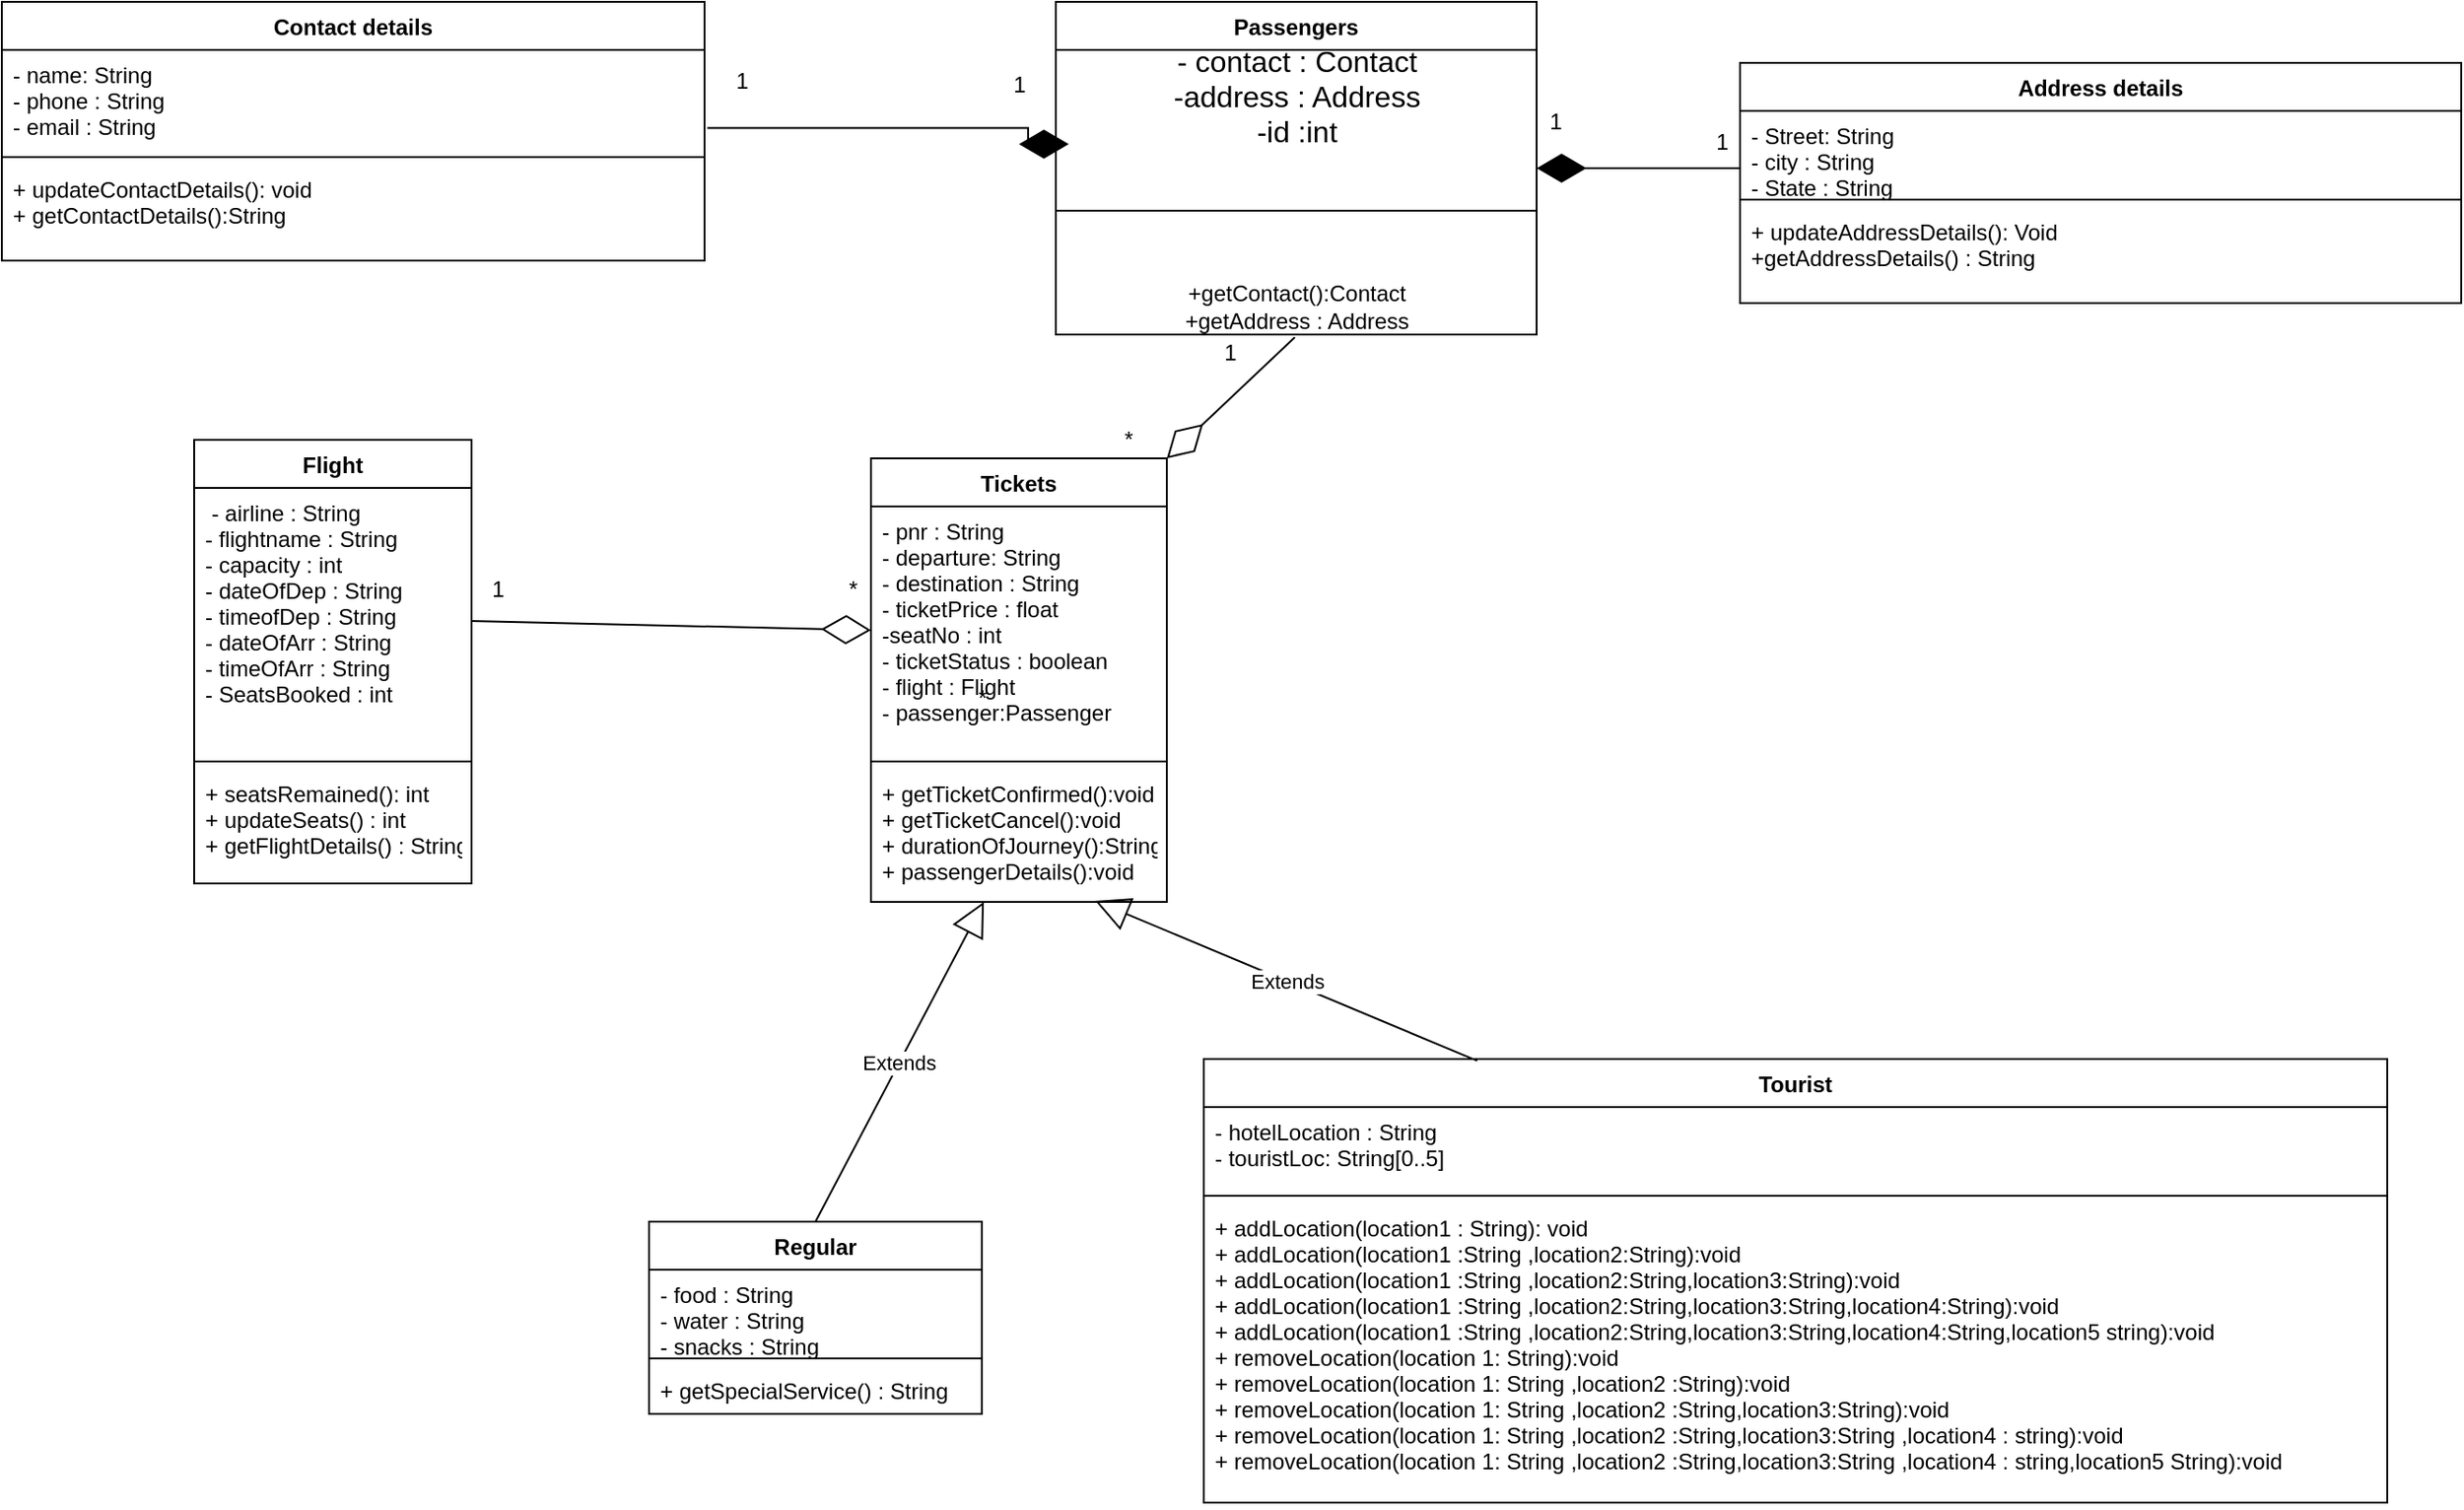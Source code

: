 <mxfile version="15.5.2" type="device"><diagram id="C5RBs43oDa-KdzZeNtuy" name="Page-1"><mxGraphModel dx="1038" dy="547" grid="1" gridSize="11" guides="1" tooltips="1" connect="1" arrows="1" fold="1" page="1" pageScale="1" pageWidth="2000" pageHeight="2000" math="0" shadow="0"><root><mxCell id="WIyWlLk6GJQsqaUBKTNV-0"/><mxCell id="WIyWlLk6GJQsqaUBKTNV-1" parent="WIyWlLk6GJQsqaUBKTNV-0"/><mxCell id="fG33aQgqh0JgCAST8S03-0" value="Tickets" style="swimlane;fontStyle=1;align=center;verticalAlign=top;childLayout=stackLayout;horizontal=1;startSize=26;horizontalStack=0;resizeParent=1;resizeParentMax=0;resizeLast=0;collapsible=1;marginBottom=0;" parent="WIyWlLk6GJQsqaUBKTNV-1" vertex="1"><mxGeometry x="1620" y="610" width="160" height="240" as="geometry"/></mxCell><mxCell id="fG33aQgqh0JgCAST8S03-1" value="- pnr : String&#10;- departure: String&#10;- destination : String&#10;- ticketPrice : float&#10;-seatNo : int&#10;- ticketStatus : boolean&#10;- flight : Flight&#10;- passenger:Passenger" style="text;strokeColor=none;fillColor=none;align=left;verticalAlign=top;spacingLeft=4;spacingRight=4;overflow=hidden;rotatable=0;points=[[0,0.5],[1,0.5]];portConstraint=eastwest;" parent="fG33aQgqh0JgCAST8S03-0" vertex="1"><mxGeometry y="26" width="160" height="134" as="geometry"/></mxCell><mxCell id="fG33aQgqh0JgCAST8S03-2" value="" style="line;strokeWidth=1;fillColor=none;align=left;verticalAlign=middle;spacingTop=-1;spacingLeft=3;spacingRight=3;rotatable=0;labelPosition=right;points=[];portConstraint=eastwest;" parent="fG33aQgqh0JgCAST8S03-0" vertex="1"><mxGeometry y="160" width="160" height="8" as="geometry"/></mxCell><mxCell id="fG33aQgqh0JgCAST8S03-3" value="+ getTicketConfirmed():void&#10;+ getTicketCancel():void&#10;+ durationOfJourney():String&#10;+ passengerDetails():void" style="text;strokeColor=none;fillColor=none;align=left;verticalAlign=top;spacingLeft=4;spacingRight=4;overflow=hidden;rotatable=0;points=[[0,0.5],[1,0.5]];portConstraint=eastwest;" parent="fG33aQgqh0JgCAST8S03-0" vertex="1"><mxGeometry y="168" width="160" height="72" as="geometry"/></mxCell><mxCell id="fG33aQgqh0JgCAST8S03-4" value="Flight" style="swimlane;fontStyle=1;align=center;verticalAlign=top;childLayout=stackLayout;horizontal=1;startSize=26;horizontalStack=0;resizeParent=1;resizeParentMax=0;resizeLast=0;collapsible=1;marginBottom=0;" parent="WIyWlLk6GJQsqaUBKTNV-1" vertex="1"><mxGeometry x="1254" y="600" width="150" height="240" as="geometry"/></mxCell><mxCell id="fG33aQgqh0JgCAST8S03-5" value=" - airline : String&#10;- flightname : String&#10;- capacity : int&#10;- dateOfDep : String&#10;- timeofDep : String&#10;- dateOfArr : String&#10;- timeOfArr : String&#10;- SeatsBooked : int&#10;" style="text;strokeColor=none;fillColor=none;align=left;verticalAlign=top;spacingLeft=4;spacingRight=4;overflow=hidden;rotatable=0;points=[[0,0.5],[1,0.5]];portConstraint=eastwest;" parent="fG33aQgqh0JgCAST8S03-4" vertex="1"><mxGeometry y="26" width="150" height="144" as="geometry"/></mxCell><mxCell id="fG33aQgqh0JgCAST8S03-6" value="" style="line;strokeWidth=1;fillColor=none;align=left;verticalAlign=middle;spacingTop=-1;spacingLeft=3;spacingRight=3;rotatable=0;labelPosition=right;points=[];portConstraint=eastwest;" parent="fG33aQgqh0JgCAST8S03-4" vertex="1"><mxGeometry y="170" width="150" height="8" as="geometry"/></mxCell><mxCell id="fG33aQgqh0JgCAST8S03-7" value="+ seatsRemained(): int&#10;+ updateSeats() : int&#10;+ getFlightDetails() : String[]" style="text;strokeColor=none;fillColor=none;align=left;verticalAlign=top;spacingLeft=4;spacingRight=4;overflow=hidden;rotatable=0;points=[[0,0.5],[1,0.5]];portConstraint=eastwest;" parent="fG33aQgqh0JgCAST8S03-4" vertex="1"><mxGeometry y="178" width="150" height="62" as="geometry"/></mxCell><mxCell id="fG33aQgqh0JgCAST8S03-16" value="Passengers" style="swimlane;fontStyle=1;align=center;verticalAlign=top;childLayout=stackLayout;horizontal=1;startSize=26;horizontalStack=0;resizeParent=1;resizeParentMax=0;resizeLast=0;collapsible=1;marginBottom=0;" parent="WIyWlLk6GJQsqaUBKTNV-1" vertex="1"><mxGeometry x="1720" y="363" width="260" height="180" as="geometry"/></mxCell><mxCell id="Vi2VjBSGkOoYdpa6lLag-0" value="&lt;font style=&quot;font-size: 16px&quot;&gt;- contact : Contact&lt;br&gt;-address : Address&lt;br&gt;-id :int&lt;br&gt;&lt;/font&gt;" style="text;html=1;align=center;verticalAlign=middle;resizable=0;points=[];autosize=1;strokeColor=none;fillColor=none;" parent="fG33aQgqh0JgCAST8S03-16" vertex="1"><mxGeometry y="26" width="260" height="50" as="geometry"/></mxCell><mxCell id="fG33aQgqh0JgCAST8S03-18" value="" style="line;strokeWidth=1;fillColor=none;align=left;verticalAlign=middle;spacingTop=-1;spacingLeft=3;spacingRight=3;rotatable=0;labelPosition=right;points=[];portConstraint=eastwest;" parent="fG33aQgqh0JgCAST8S03-16" vertex="1"><mxGeometry y="76" width="260" height="74" as="geometry"/></mxCell><mxCell id="b3Tzq_6gHpUR2Sy8V9t9-0" value="+getContact():Contact&lt;br&gt;+getAddress : Address" style="text;html=1;align=center;verticalAlign=middle;resizable=0;points=[];autosize=1;strokeColor=none;fillColor=none;" vertex="1" parent="fG33aQgqh0JgCAST8S03-16"><mxGeometry y="150" width="260" height="30" as="geometry"/></mxCell><mxCell id="fG33aQgqh0JgCAST8S03-20" value="Regular" style="swimlane;fontStyle=1;align=center;verticalAlign=top;childLayout=stackLayout;horizontal=1;startSize=26;horizontalStack=0;resizeParent=1;resizeParentMax=0;resizeLast=0;collapsible=1;marginBottom=0;" parent="WIyWlLk6GJQsqaUBKTNV-1" vertex="1"><mxGeometry x="1500" y="1023" width="180" height="104" as="geometry"/></mxCell><mxCell id="fG33aQgqh0JgCAST8S03-21" value="- food : String&#10;- water : String&#10;- snacks : String&#10;-" style="text;strokeColor=none;fillColor=none;align=left;verticalAlign=top;spacingLeft=4;spacingRight=4;overflow=hidden;rotatable=0;points=[[0,0.5],[1,0.5]];portConstraint=eastwest;" parent="fG33aQgqh0JgCAST8S03-20" vertex="1"><mxGeometry y="26" width="180" height="44" as="geometry"/></mxCell><mxCell id="fG33aQgqh0JgCAST8S03-22" value="" style="line;strokeWidth=1;fillColor=none;align=left;verticalAlign=middle;spacingTop=-1;spacingLeft=3;spacingRight=3;rotatable=0;labelPosition=right;points=[];portConstraint=eastwest;" parent="fG33aQgqh0JgCAST8S03-20" vertex="1"><mxGeometry y="70" width="180" height="8" as="geometry"/></mxCell><mxCell id="PzXyu7IofLrONJV5-xDt-17" value="+ getSpecialService() : String" style="text;strokeColor=none;fillColor=none;align=left;verticalAlign=top;spacingLeft=4;spacingRight=4;overflow=hidden;rotatable=0;points=[[0,0.5],[1,0.5]];portConstraint=eastwest;" parent="fG33aQgqh0JgCAST8S03-20" vertex="1"><mxGeometry y="78" width="180" height="26" as="geometry"/></mxCell><mxCell id="fG33aQgqh0JgCAST8S03-24" value="Tourist" style="swimlane;fontStyle=1;align=center;verticalAlign=top;childLayout=stackLayout;horizontal=1;startSize=26;horizontalStack=0;resizeParent=1;resizeParentMax=0;resizeLast=0;collapsible=1;marginBottom=0;" parent="WIyWlLk6GJQsqaUBKTNV-1" vertex="1"><mxGeometry x="1800" y="935" width="640" height="240" as="geometry"/></mxCell><mxCell id="fG33aQgqh0JgCAST8S03-25" value="- hotelLocation : String&#10;- touristLoc: String[0..5]" style="text;strokeColor=none;fillColor=none;align=left;verticalAlign=top;spacingLeft=4;spacingRight=4;overflow=hidden;rotatable=0;points=[[0,0.5],[1,0.5]];portConstraint=eastwest;" parent="fG33aQgqh0JgCAST8S03-24" vertex="1"><mxGeometry y="26" width="640" height="44" as="geometry"/></mxCell><mxCell id="fG33aQgqh0JgCAST8S03-26" value="" style="line;strokeWidth=1;fillColor=none;align=left;verticalAlign=middle;spacingTop=-1;spacingLeft=3;spacingRight=3;rotatable=0;labelPosition=right;points=[];portConstraint=eastwest;" parent="fG33aQgqh0JgCAST8S03-24" vertex="1"><mxGeometry y="70" width="640" height="8" as="geometry"/></mxCell><mxCell id="fG33aQgqh0JgCAST8S03-27" value="+ addLocation(location1 : String): void&#10;+ addLocation(location1 :String ,location2:String):void&#10;+ addLocation(location1 :String ,location2:String,location3:String):void&#10;+ addLocation(location1 :String ,location2:String,location3:String,location4:String):void&#10;+ addLocation(location1 :String ,location2:String,location3:String,location4:String,location5 string):void&#10;+ removeLocation(location 1: String):void&#10;+ removeLocation(location 1: String ,location2 :String):void&#10;+ removeLocation(location 1: String ,location2 :String,location3:String):void&#10;+ removeLocation(location 1: String ,location2 :String,location3:String ,location4 : string):void&#10;+ removeLocation(location 1: String ,location2 :String,location3:String ,location4 : string,location5 String):void" style="text;strokeColor=none;fillColor=none;align=left;verticalAlign=top;spacingLeft=4;spacingRight=4;overflow=hidden;rotatable=0;points=[[0,0.5],[1,0.5]];portConstraint=eastwest;" parent="fG33aQgqh0JgCAST8S03-24" vertex="1"><mxGeometry y="78" width="640" height="162" as="geometry"/></mxCell><mxCell id="fG33aQgqh0JgCAST8S03-32" value="Contact details" style="swimlane;fontStyle=1;align=center;verticalAlign=top;childLayout=stackLayout;horizontal=1;startSize=26;horizontalStack=0;resizeParent=1;resizeParentMax=0;resizeLast=0;collapsible=1;marginBottom=0;" parent="WIyWlLk6GJQsqaUBKTNV-1" vertex="1"><mxGeometry x="1150" y="363" width="380" height="140" as="geometry"/></mxCell><mxCell id="fG33aQgqh0JgCAST8S03-33" value="- name: String&#10;- phone : String&#10;- email : String&#10;" style="text;strokeColor=none;fillColor=none;align=left;verticalAlign=top;spacingLeft=4;spacingRight=4;overflow=hidden;rotatable=0;points=[[0,0.5],[1,0.5]];portConstraint=eastwest;" parent="fG33aQgqh0JgCAST8S03-32" vertex="1"><mxGeometry y="26" width="380" height="54" as="geometry"/></mxCell><mxCell id="fG33aQgqh0JgCAST8S03-34" value="" style="line;strokeWidth=1;fillColor=none;align=left;verticalAlign=middle;spacingTop=-1;spacingLeft=3;spacingRight=3;rotatable=0;labelPosition=right;points=[];portConstraint=eastwest;" parent="fG33aQgqh0JgCAST8S03-32" vertex="1"><mxGeometry y="80" width="380" height="8" as="geometry"/></mxCell><mxCell id="fG33aQgqh0JgCAST8S03-35" value="+ updateContactDetails(): void&#10;+ getContactDetails():String" style="text;strokeColor=none;fillColor=none;align=left;verticalAlign=top;spacingLeft=4;spacingRight=4;overflow=hidden;rotatable=0;points=[[0,0.5],[1,0.5]];portConstraint=eastwest;" parent="fG33aQgqh0JgCAST8S03-32" vertex="1"><mxGeometry y="88" width="380" height="52" as="geometry"/></mxCell><mxCell id="fG33aQgqh0JgCAST8S03-36" value="Address details" style="swimlane;fontStyle=1;align=center;verticalAlign=top;childLayout=stackLayout;horizontal=1;startSize=26;horizontalStack=0;resizeParent=1;resizeParentMax=0;resizeLast=0;collapsible=1;marginBottom=0;" parent="WIyWlLk6GJQsqaUBKTNV-1" vertex="1"><mxGeometry x="2090" y="396" width="390" height="130" as="geometry"/></mxCell><mxCell id="fG33aQgqh0JgCAST8S03-37" value="- Street: String&#10;- city : String&#10;- State : String&#10;" style="text;strokeColor=none;fillColor=none;align=left;verticalAlign=top;spacingLeft=4;spacingRight=4;overflow=hidden;rotatable=0;points=[[0,0.5],[1,0.5]];portConstraint=eastwest;" parent="fG33aQgqh0JgCAST8S03-36" vertex="1"><mxGeometry y="26" width="390" height="44" as="geometry"/></mxCell><mxCell id="fG33aQgqh0JgCAST8S03-38" value="" style="line;strokeWidth=1;fillColor=none;align=left;verticalAlign=middle;spacingTop=-1;spacingLeft=3;spacingRight=3;rotatable=0;labelPosition=right;points=[];portConstraint=eastwest;" parent="fG33aQgqh0JgCAST8S03-36" vertex="1"><mxGeometry y="70" width="390" height="8" as="geometry"/></mxCell><mxCell id="fG33aQgqh0JgCAST8S03-40" value="+ updateAddressDetails(): Void&#10;+getAddressDetails() : String" style="text;strokeColor=none;fillColor=none;align=left;verticalAlign=top;spacingLeft=4;spacingRight=4;overflow=hidden;rotatable=0;points=[[0,0.5],[1,0.5]];portConstraint=eastwest;" parent="fG33aQgqh0JgCAST8S03-36" vertex="1"><mxGeometry y="78" width="390" height="52" as="geometry"/></mxCell><mxCell id="PzXyu7IofLrONJV5-xDt-1" value="" style="endArrow=diamondThin;endFill=1;endSize=24;html=1;rounded=0;edgeStyle=orthogonalEdgeStyle;exitX=1.004;exitY=0.782;exitDx=0;exitDy=0;exitPerimeter=0;entryX=0.027;entryY=1.02;entryDx=0;entryDy=0;entryPerimeter=0;" parent="WIyWlLk6GJQsqaUBKTNV-1" edge="1" target="Vi2VjBSGkOoYdpa6lLag-0" source="fG33aQgqh0JgCAST8S03-33"><mxGeometry width="160" relative="1" as="geometry"><mxPoint x="1190" y="1084.5" as="sourcePoint"/><mxPoint x="1705" y="440" as="targetPoint"/><Array as="points"><mxPoint x="1705" y="431"/><mxPoint x="1705" y="440"/></Array></mxGeometry></mxCell><mxCell id="PzXyu7IofLrONJV5-xDt-2" value="" style="endArrow=diamondThin;endFill=1;endSize=24;html=1;rounded=0;edgeStyle=orthogonalEdgeStyle;exitX=0;exitY=0.5;exitDx=0;exitDy=0;entryX=1;entryY=0.5;entryDx=0;entryDy=0;" parent="WIyWlLk6GJQsqaUBKTNV-1" source="fG33aQgqh0JgCAST8S03-37" edge="1" target="fG33aQgqh0JgCAST8S03-16"><mxGeometry width="160" relative="1" as="geometry"><mxPoint x="1590" y="1080" as="sourcePoint"/><mxPoint x="1570" y="1030" as="targetPoint"/><Array as="points"><mxPoint x="2090" y="453"/></Array></mxGeometry></mxCell><mxCell id="PzXyu7IofLrONJV5-xDt-3" value="1" style="text;html=1;align=center;verticalAlign=middle;resizable=0;points=[];autosize=1;strokeColor=none;fillColor=none;" parent="WIyWlLk6GJQsqaUBKTNV-1" vertex="1"><mxGeometry x="1540" y="396" width="20" height="20" as="geometry"/></mxCell><mxCell id="PzXyu7IofLrONJV5-xDt-4" value="1" style="text;html=1;align=center;verticalAlign=middle;resizable=0;points=[];autosize=1;strokeColor=none;fillColor=none;" parent="WIyWlLk6GJQsqaUBKTNV-1" vertex="1"><mxGeometry x="1690" y="398" width="20" height="20" as="geometry"/></mxCell><mxCell id="PzXyu7IofLrONJV5-xDt-5" value="1" style="text;html=1;align=center;verticalAlign=middle;resizable=0;points=[];autosize=1;strokeColor=none;fillColor=none;" parent="WIyWlLk6GJQsqaUBKTNV-1" vertex="1"><mxGeometry x="1980" y="418" width="20" height="20" as="geometry"/></mxCell><mxCell id="PzXyu7IofLrONJV5-xDt-6" value="1" style="text;html=1;align=center;verticalAlign=middle;resizable=0;points=[];autosize=1;strokeColor=none;fillColor=none;" parent="WIyWlLk6GJQsqaUBKTNV-1" vertex="1"><mxGeometry x="2070" y="429" width="20" height="20" as="geometry"/></mxCell><mxCell id="PzXyu7IofLrONJV5-xDt-11" value="1" style="text;html=1;align=center;verticalAlign=middle;resizable=0;points=[];autosize=1;strokeColor=none;fillColor=none;" parent="WIyWlLk6GJQsqaUBKTNV-1" vertex="1"><mxGeometry x="1408" y="671" width="20" height="20" as="geometry"/></mxCell><mxCell id="PzXyu7IofLrONJV5-xDt-12" value="*" style="text;html=1;align=center;verticalAlign=middle;resizable=0;points=[];autosize=1;strokeColor=none;fillColor=none;" parent="WIyWlLk6GJQsqaUBKTNV-1" vertex="1"><mxGeometry x="1670" y="730" width="20" height="20" as="geometry"/></mxCell><mxCell id="PzXyu7IofLrONJV5-xDt-13" value="1" style="text;html=1;align=center;verticalAlign=middle;resizable=0;points=[];autosize=1;strokeColor=none;fillColor=none;" parent="WIyWlLk6GJQsqaUBKTNV-1" vertex="1"><mxGeometry x="1804" y="543" width="20" height="20" as="geometry"/></mxCell><mxCell id="PzXyu7IofLrONJV5-xDt-14" value="*" style="text;html=1;align=center;verticalAlign=middle;resizable=0;points=[];autosize=1;strokeColor=none;fillColor=none;" parent="WIyWlLk6GJQsqaUBKTNV-1" vertex="1"><mxGeometry x="1749" y="590" width="20" height="20" as="geometry"/></mxCell><mxCell id="PzXyu7IofLrONJV5-xDt-25" value="*" style="text;html=1;align=center;verticalAlign=middle;resizable=0;points=[];autosize=1;strokeColor=none;fillColor=none;" parent="WIyWlLk6GJQsqaUBKTNV-1" vertex="1"><mxGeometry x="1600" y="671" width="20" height="20" as="geometry"/></mxCell><mxCell id="b3Tzq_6gHpUR2Sy8V9t9-3" value="Extends" style="endArrow=block;endSize=16;endFill=0;html=1;rounded=0;exitX=0.5;exitY=0;exitDx=0;exitDy=0;" edge="1" parent="WIyWlLk6GJQsqaUBKTNV-1" source="fG33aQgqh0JgCAST8S03-20" target="fG33aQgqh0JgCAST8S03-3"><mxGeometry width="160" relative="1" as="geometry"><mxPoint x="1595" y="968" as="sourcePoint"/><mxPoint x="1755" y="968" as="targetPoint"/></mxGeometry></mxCell><mxCell id="b3Tzq_6gHpUR2Sy8V9t9-4" value="Extends" style="endArrow=block;endSize=16;endFill=0;html=1;rounded=0;exitX=0.231;exitY=0.004;exitDx=0;exitDy=0;exitPerimeter=0;entryX=0.758;entryY=0.992;entryDx=0;entryDy=0;entryPerimeter=0;" edge="1" parent="WIyWlLk6GJQsqaUBKTNV-1" source="fG33aQgqh0JgCAST8S03-24" target="fG33aQgqh0JgCAST8S03-3"><mxGeometry width="160" relative="1" as="geometry"><mxPoint x="1958" y="836" as="sourcePoint"/><mxPoint x="2118" y="836" as="targetPoint"/></mxGeometry></mxCell><mxCell id="b3Tzq_6gHpUR2Sy8V9t9-5" value="" style="endArrow=diamondThin;endFill=0;endSize=24;html=1;rounded=0;exitX=1;exitY=0.5;exitDx=0;exitDy=0;entryX=0;entryY=0.5;entryDx=0;entryDy=0;" edge="1" parent="WIyWlLk6GJQsqaUBKTNV-1" source="fG33aQgqh0JgCAST8S03-5" target="fG33aQgqh0JgCAST8S03-1"><mxGeometry width="160" relative="1" as="geometry"><mxPoint x="1430" y="693" as="sourcePoint"/><mxPoint x="1590" y="693" as="targetPoint"/></mxGeometry></mxCell><mxCell id="b3Tzq_6gHpUR2Sy8V9t9-7" value="" style="endArrow=diamondThin;endFill=0;endSize=24;html=1;rounded=0;exitX=0.497;exitY=1.049;exitDx=0;exitDy=0;exitPerimeter=0;entryX=1;entryY=0;entryDx=0;entryDy=0;" edge="1" parent="WIyWlLk6GJQsqaUBKTNV-1" source="b3Tzq_6gHpUR2Sy8V9t9-0" target="fG33aQgqh0JgCAST8S03-0"><mxGeometry width="160" relative="1" as="geometry"><mxPoint x="1639" y="792" as="sourcePoint"/><mxPoint x="1799" y="792" as="targetPoint"/></mxGeometry></mxCell></root></mxGraphModel></diagram></mxfile>